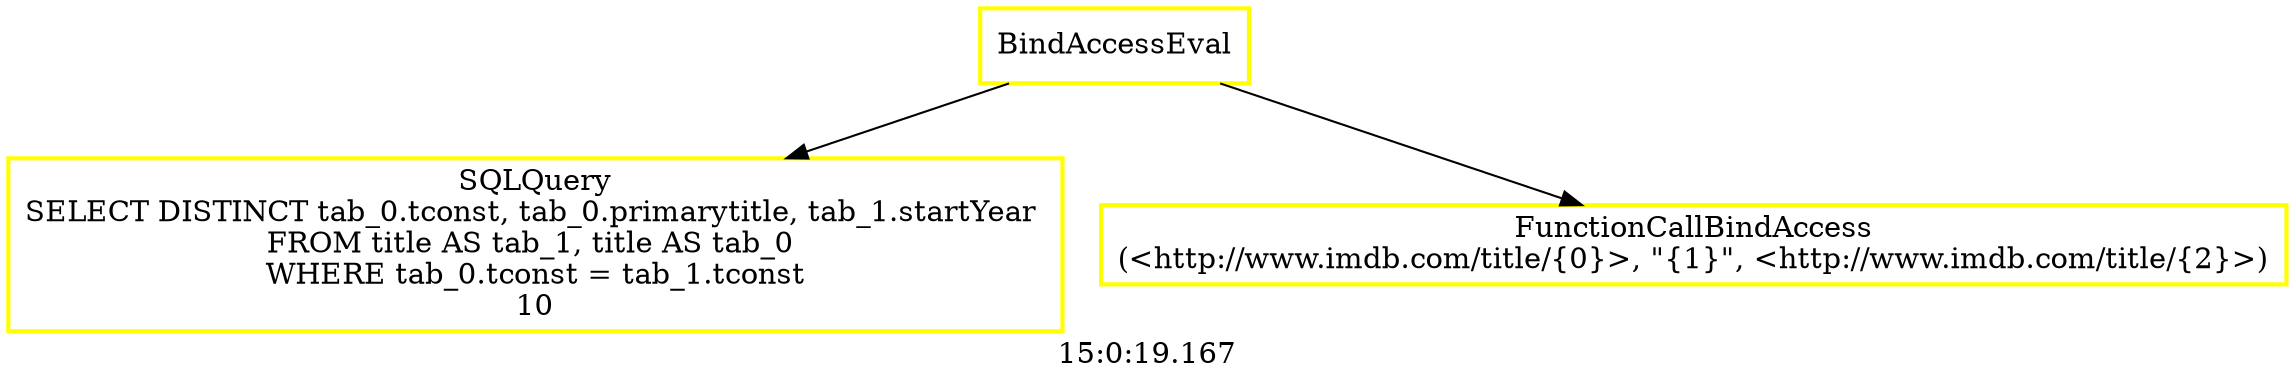 digraph  g{ graph[label = "15:0:19.167"]
node [shape=rectangle, color=black, fontcolor=black, style=bold] edge [color=black] 0 [label="BindAccessEval", color = yellow] ; 
1 [label="SQLQuery
SELECT DISTINCT tab_0.tconst, tab_0.primarytitle, tab_1.startYear 
FROM title AS tab_1, title AS tab_0 
WHERE tab_0.tconst = tab_1.tconst
10", color = yellow] ; 
0 -> 1 ; 
2 [label="FunctionCallBindAccess
(<http://www.imdb.com/title/{0}>, \"{1}\", <http://www.imdb.com/title/{2}>)", color = yellow] ; 
0 -> 2 ; 
}

